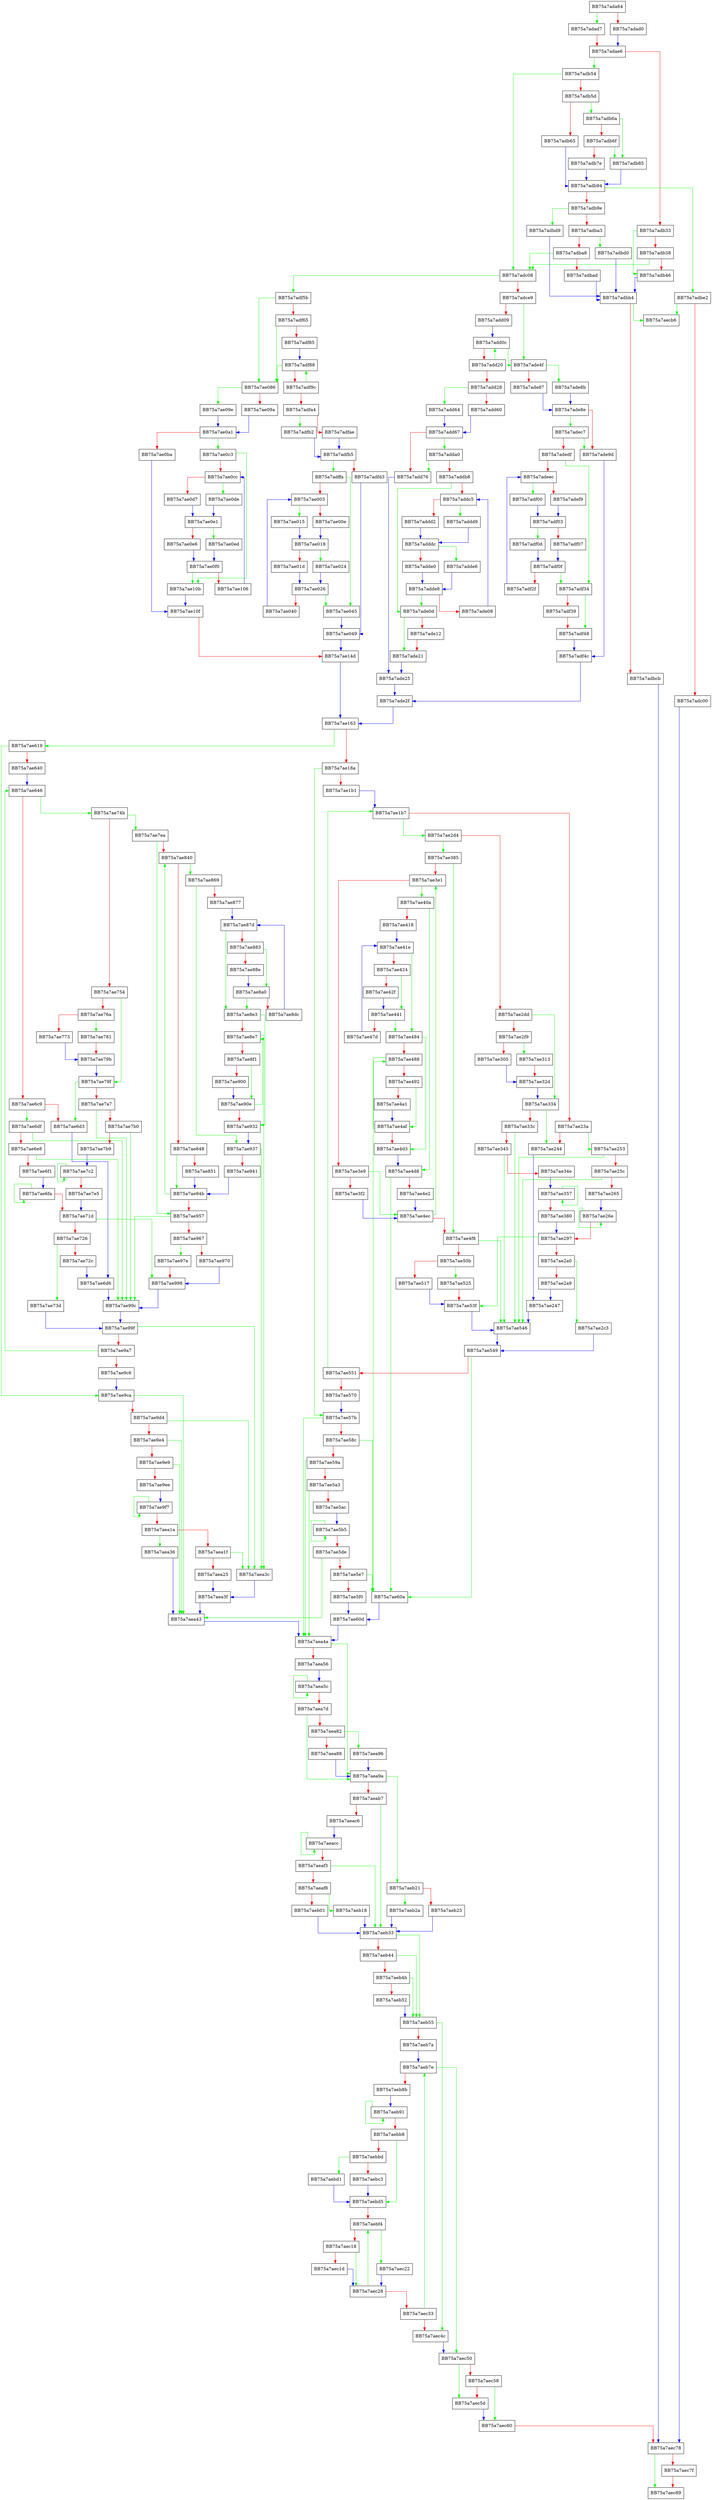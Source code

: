 digraph __acrt_fltout {
  node [shape="box"];
  graph [splines=ortho];
  BB75a7ada64 -> BB75a7adad7 [color="green"];
  BB75a7ada64 -> BB75a7adad0 [color="red"];
  BB75a7adad0 -> BB75a7adae6 [color="blue"];
  BB75a7adad7 -> BB75a7adae6 [color="red"];
  BB75a7adae6 -> BB75a7adb54 [color="green"];
  BB75a7adae6 -> BB75a7adb33 [color="red"];
  BB75a7adb33 -> BB75a7adb46 [color="green"];
  BB75a7adb33 -> BB75a7adb38 [color="red"];
  BB75a7adb38 -> BB75a7adc08 [color="green"];
  BB75a7adb38 -> BB75a7adb46 [color="red"];
  BB75a7adb46 -> BB75a7adbb4 [color="blue"];
  BB75a7adb54 -> BB75a7adc08 [color="green"];
  BB75a7adb54 -> BB75a7adb5d [color="red"];
  BB75a7adb5d -> BB75a7adb6a [color="green"];
  BB75a7adb5d -> BB75a7adb65 [color="red"];
  BB75a7adb65 -> BB75a7adb94 [color="blue"];
  BB75a7adb6a -> BB75a7adb85 [color="green"];
  BB75a7adb6a -> BB75a7adb6f [color="red"];
  BB75a7adb6f -> BB75a7adb85 [color="green"];
  BB75a7adb6f -> BB75a7adb7e [color="red"];
  BB75a7adb7e -> BB75a7adb94 [color="blue"];
  BB75a7adb85 -> BB75a7adb94 [color="blue"];
  BB75a7adb94 -> BB75a7adbe2 [color="green"];
  BB75a7adb94 -> BB75a7adb9e [color="red"];
  BB75a7adb9e -> BB75a7adbd9 [color="green"];
  BB75a7adb9e -> BB75a7adba3 [color="red"];
  BB75a7adba3 -> BB75a7adbd0 [color="green"];
  BB75a7adba3 -> BB75a7adba8 [color="red"];
  BB75a7adba8 -> BB75a7adc08 [color="green"];
  BB75a7adba8 -> BB75a7adbad [color="red"];
  BB75a7adbad -> BB75a7adbb4 [color="blue"];
  BB75a7adbb4 -> BB75a7aecb6 [color="green"];
  BB75a7adbb4 -> BB75a7adbcb [color="red"];
  BB75a7adbcb -> BB75a7aec78 [color="blue"];
  BB75a7adbd0 -> BB75a7adbb4 [color="blue"];
  BB75a7adbd9 -> BB75a7adbb4 [color="blue"];
  BB75a7adbe2 -> BB75a7aecb6 [color="green"];
  BB75a7adbe2 -> BB75a7adc00 [color="red"];
  BB75a7adc00 -> BB75a7aec78 [color="blue"];
  BB75a7adc08 -> BB75a7adf5b [color="green"];
  BB75a7adc08 -> BB75a7adce9 [color="red"];
  BB75a7adce9 -> BB75a7ade4f [color="green"];
  BB75a7adce9 -> BB75a7add09 [color="red"];
  BB75a7add09 -> BB75a7add0c [color="blue"];
  BB75a7add0c -> BB75a7ade4f [color="green"];
  BB75a7add0c -> BB75a7add20 [color="red"];
  BB75a7add20 -> BB75a7add0c [color="green"];
  BB75a7add20 -> BB75a7add28 [color="red"];
  BB75a7add28 -> BB75a7add64 [color="green"];
  BB75a7add28 -> BB75a7add60 [color="red"];
  BB75a7add60 -> BB75a7add67 [color="blue"];
  BB75a7add64 -> BB75a7add67 [color="blue"];
  BB75a7add67 -> BB75a7adda0 [color="green"];
  BB75a7add67 -> BB75a7add76 [color="red"];
  BB75a7add76 -> BB75a7ade25 [color="blue"];
  BB75a7adda0 -> BB75a7add76 [color="green"];
  BB75a7adda0 -> BB75a7addb8 [color="red"];
  BB75a7addb8 -> BB75a7ade0d [color="green"];
  BB75a7addb8 -> BB75a7addc5 [color="red"];
  BB75a7addc5 -> BB75a7addd9 [color="green"];
  BB75a7addc5 -> BB75a7addd2 [color="red"];
  BB75a7addd2 -> BB75a7adddc [color="blue"];
  BB75a7addd9 -> BB75a7adddc [color="blue"];
  BB75a7adddc -> BB75a7adde6 [color="green"];
  BB75a7adddc -> BB75a7adde0 [color="red"];
  BB75a7adde0 -> BB75a7adde8 [color="blue"];
  BB75a7adde6 -> BB75a7adde8 [color="blue"];
  BB75a7adde8 -> BB75a7ade0d [color="green"];
  BB75a7adde8 -> BB75a7ade08 [color="red"];
  BB75a7ade08 -> BB75a7addc5 [color="blue"];
  BB75a7ade0d -> BB75a7ade21 [color="green"];
  BB75a7ade0d -> BB75a7ade12 [color="red"];
  BB75a7ade12 -> BB75a7ade21 [color="red"];
  BB75a7ade21 -> BB75a7ade25 [color="blue"];
  BB75a7ade25 -> BB75a7ade2f [color="blue"];
  BB75a7ade2f -> BB75a7ae163 [color="blue"];
  BB75a7ade4f -> BB75a7ade8b [color="green"];
  BB75a7ade4f -> BB75a7ade87 [color="red"];
  BB75a7ade87 -> BB75a7ade8e [color="blue"];
  BB75a7ade8b -> BB75a7ade8e [color="blue"];
  BB75a7ade8e -> BB75a7adec7 [color="green"];
  BB75a7ade8e -> BB75a7ade9d [color="red"];
  BB75a7ade9d -> BB75a7adf4c [color="blue"];
  BB75a7adec7 -> BB75a7ade9d [color="green"];
  BB75a7adec7 -> BB75a7adedf [color="red"];
  BB75a7adedf -> BB75a7adf34 [color="green"];
  BB75a7adedf -> BB75a7adeec [color="red"];
  BB75a7adeec -> BB75a7adf00 [color="green"];
  BB75a7adeec -> BB75a7adef9 [color="red"];
  BB75a7adef9 -> BB75a7adf03 [color="blue"];
  BB75a7adf00 -> BB75a7adf03 [color="blue"];
  BB75a7adf03 -> BB75a7adf0d [color="green"];
  BB75a7adf03 -> BB75a7adf07 [color="red"];
  BB75a7adf07 -> BB75a7adf0f [color="blue"];
  BB75a7adf0d -> BB75a7adf0f [color="blue"];
  BB75a7adf0f -> BB75a7adf34 [color="green"];
  BB75a7adf0f -> BB75a7adf2f [color="red"];
  BB75a7adf2f -> BB75a7adeec [color="blue"];
  BB75a7adf34 -> BB75a7adf48 [color="green"];
  BB75a7adf34 -> BB75a7adf39 [color="red"];
  BB75a7adf39 -> BB75a7adf48 [color="red"];
  BB75a7adf48 -> BB75a7adf4c [color="blue"];
  BB75a7adf4c -> BB75a7ade2f [color="blue"];
  BB75a7adf5b -> BB75a7ae086 [color="green"];
  BB75a7adf5b -> BB75a7adf65 [color="red"];
  BB75a7adf65 -> BB75a7ae086 [color="green"];
  BB75a7adf65 -> BB75a7adf85 [color="red"];
  BB75a7adf85 -> BB75a7adf88 [color="blue"];
  BB75a7adf88 -> BB75a7ae086 [color="green"];
  BB75a7adf88 -> BB75a7adf9c [color="red"];
  BB75a7adf9c -> BB75a7adf88 [color="green"];
  BB75a7adf9c -> BB75a7adfa4 [color="red"];
  BB75a7adfa4 -> BB75a7adfb2 [color="green"];
  BB75a7adfa4 -> BB75a7adfae [color="red"];
  BB75a7adfae -> BB75a7adfb5 [color="blue"];
  BB75a7adfb2 -> BB75a7adfb5 [color="blue"];
  BB75a7adfb5 -> BB75a7adffa [color="green"];
  BB75a7adfb5 -> BB75a7adfd3 [color="red"];
  BB75a7adfd3 -> BB75a7ae049 [color="blue"];
  BB75a7adffa -> BB75a7ae045 [color="green"];
  BB75a7adffa -> BB75a7ae003 [color="red"];
  BB75a7ae003 -> BB75a7ae015 [color="green"];
  BB75a7ae003 -> BB75a7ae00e [color="red"];
  BB75a7ae00e -> BB75a7ae018 [color="blue"];
  BB75a7ae015 -> BB75a7ae018 [color="blue"];
  BB75a7ae018 -> BB75a7ae024 [color="green"];
  BB75a7ae018 -> BB75a7ae01d [color="red"];
  BB75a7ae01d -> BB75a7ae026 [color="blue"];
  BB75a7ae024 -> BB75a7ae026 [color="blue"];
  BB75a7ae026 -> BB75a7ae045 [color="green"];
  BB75a7ae026 -> BB75a7ae040 [color="red"];
  BB75a7ae040 -> BB75a7ae003 [color="blue"];
  BB75a7ae045 -> BB75a7ae049 [color="blue"];
  BB75a7ae049 -> BB75a7ae14d [color="blue"];
  BB75a7ae086 -> BB75a7ae09e [color="green"];
  BB75a7ae086 -> BB75a7ae09a [color="red"];
  BB75a7ae09a -> BB75a7ae0a1 [color="blue"];
  BB75a7ae09e -> BB75a7ae0a1 [color="blue"];
  BB75a7ae0a1 -> BB75a7ae0c3 [color="green"];
  BB75a7ae0a1 -> BB75a7ae0ba [color="red"];
  BB75a7ae0ba -> BB75a7ae10f [color="blue"];
  BB75a7ae0c3 -> BB75a7ae10b [color="green"];
  BB75a7ae0c3 -> BB75a7ae0cc [color="red"];
  BB75a7ae0cc -> BB75a7ae0de [color="green"];
  BB75a7ae0cc -> BB75a7ae0d7 [color="red"];
  BB75a7ae0d7 -> BB75a7ae0e1 [color="blue"];
  BB75a7ae0de -> BB75a7ae0e1 [color="blue"];
  BB75a7ae0e1 -> BB75a7ae0ed [color="green"];
  BB75a7ae0e1 -> BB75a7ae0e6 [color="red"];
  BB75a7ae0e6 -> BB75a7ae0f0 [color="blue"];
  BB75a7ae0ed -> BB75a7ae0f0 [color="blue"];
  BB75a7ae0f0 -> BB75a7ae10b [color="green"];
  BB75a7ae0f0 -> BB75a7ae106 [color="red"];
  BB75a7ae106 -> BB75a7ae0cc [color="blue"];
  BB75a7ae10b -> BB75a7ae10f [color="blue"];
  BB75a7ae10f -> BB75a7ae14d [color="red"];
  BB75a7ae14d -> BB75a7ae163 [color="blue"];
  BB75a7ae163 -> BB75a7ae619 [color="green"];
  BB75a7ae163 -> BB75a7ae18a [color="red"];
  BB75a7ae18a -> BB75a7ae57b [color="green"];
  BB75a7ae18a -> BB75a7ae1b1 [color="red"];
  BB75a7ae1b1 -> BB75a7ae1b7 [color="blue"];
  BB75a7ae1b7 -> BB75a7ae2d4 [color="green"];
  BB75a7ae1b7 -> BB75a7ae23a [color="red"];
  BB75a7ae23a -> BB75a7ae253 [color="green"];
  BB75a7ae23a -> BB75a7ae244 [color="red"];
  BB75a7ae244 -> BB75a7ae247 [color="blue"];
  BB75a7ae247 -> BB75a7ae546 [color="blue"];
  BB75a7ae253 -> BB75a7ae546 [color="green"];
  BB75a7ae253 -> BB75a7ae25c [color="red"];
  BB75a7ae25c -> BB75a7ae546 [color="green"];
  BB75a7ae25c -> BB75a7ae265 [color="red"];
  BB75a7ae265 -> BB75a7ae26e [color="blue"];
  BB75a7ae26e -> BB75a7ae26e [color="green"];
  BB75a7ae26e -> BB75a7ae297 [color="red"];
  BB75a7ae297 -> BB75a7ae53f [color="green"];
  BB75a7ae297 -> BB75a7ae2a0 [color="red"];
  BB75a7ae2a0 -> BB75a7ae2c3 [color="green"];
  BB75a7ae2a0 -> BB75a7ae2a9 [color="red"];
  BB75a7ae2a9 -> BB75a7ae247 [color="blue"];
  BB75a7ae2c3 -> BB75a7ae549 [color="blue"];
  BB75a7ae2d4 -> BB75a7ae385 [color="green"];
  BB75a7ae2d4 -> BB75a7ae2dd [color="red"];
  BB75a7ae2dd -> BB75a7ae334 [color="green"];
  BB75a7ae2dd -> BB75a7ae2f9 [color="red"];
  BB75a7ae2f9 -> BB75a7ae313 [color="green"];
  BB75a7ae2f9 -> BB75a7ae305 [color="red"];
  BB75a7ae305 -> BB75a7ae32d [color="blue"];
  BB75a7ae313 -> BB75a7ae32d [color="red"];
  BB75a7ae32d -> BB75a7ae334 [color="blue"];
  BB75a7ae334 -> BB75a7ae244 [color="green"];
  BB75a7ae334 -> BB75a7ae33c [color="red"];
  BB75a7ae33c -> BB75a7ae546 [color="green"];
  BB75a7ae33c -> BB75a7ae345 [color="red"];
  BB75a7ae345 -> BB75a7ae546 [color="green"];
  BB75a7ae345 -> BB75a7ae34e [color="red"];
  BB75a7ae34e -> BB75a7ae357 [color="blue"];
  BB75a7ae357 -> BB75a7ae357 [color="green"];
  BB75a7ae357 -> BB75a7ae380 [color="red"];
  BB75a7ae380 -> BB75a7ae297 [color="blue"];
  BB75a7ae385 -> BB75a7ae4f8 [color="green"];
  BB75a7ae385 -> BB75a7ae3e1 [color="red"];
  BB75a7ae3e1 -> BB75a7ae40a [color="green"];
  BB75a7ae3e1 -> BB75a7ae3e9 [color="red"];
  BB75a7ae3e9 -> BB75a7ae4ec [color="green"];
  BB75a7ae3e9 -> BB75a7ae3f2 [color="red"];
  BB75a7ae3f2 -> BB75a7ae4ec [color="blue"];
  BB75a7ae40a -> BB75a7ae4d8 [color="green"];
  BB75a7ae40a -> BB75a7ae418 [color="red"];
  BB75a7ae418 -> BB75a7ae41e [color="blue"];
  BB75a7ae41e -> BB75a7ae484 [color="green"];
  BB75a7ae41e -> BB75a7ae424 [color="red"];
  BB75a7ae424 -> BB75a7ae441 [color="green"];
  BB75a7ae424 -> BB75a7ae42f [color="red"];
  BB75a7ae42f -> BB75a7ae441 [color="blue"];
  BB75a7ae441 -> BB75a7ae484 [color="green"];
  BB75a7ae441 -> BB75a7ae47d [color="red"];
  BB75a7ae47d -> BB75a7ae41e [color="blue"];
  BB75a7ae484 -> BB75a7ae4d3 [color="green"];
  BB75a7ae484 -> BB75a7ae488 [color="red"];
  BB75a7ae488 -> BB75a7ae60a [color="green"];
  BB75a7ae488 -> BB75a7ae492 [color="red"];
  BB75a7ae492 -> BB75a7ae4af [color="green"];
  BB75a7ae492 -> BB75a7ae4a1 [color="red"];
  BB75a7ae4a1 -> BB75a7ae4af [color="blue"];
  BB75a7ae4af -> BB75a7ae488 [color="green"];
  BB75a7ae4af -> BB75a7ae4d3 [color="red"];
  BB75a7ae4d3 -> BB75a7ae4d8 [color="blue"];
  BB75a7ae4d8 -> BB75a7ae60a [color="green"];
  BB75a7ae4d8 -> BB75a7ae4e2 [color="red"];
  BB75a7ae4e2 -> BB75a7ae4ec [color="blue"];
  BB75a7ae4ec -> BB75a7ae3e1 [color="green"];
  BB75a7ae4ec -> BB75a7ae4f8 [color="red"];
  BB75a7ae4f8 -> BB75a7ae546 [color="green"];
  BB75a7ae4f8 -> BB75a7ae50b [color="red"];
  BB75a7ae50b -> BB75a7ae525 [color="green"];
  BB75a7ae50b -> BB75a7ae517 [color="red"];
  BB75a7ae517 -> BB75a7ae53f [color="blue"];
  BB75a7ae525 -> BB75a7ae53f [color="red"];
  BB75a7ae53f -> BB75a7ae546 [color="blue"];
  BB75a7ae546 -> BB75a7ae549 [color="blue"];
  BB75a7ae549 -> BB75a7ae60a [color="green"];
  BB75a7ae549 -> BB75a7ae551 [color="red"];
  BB75a7ae551 -> BB75a7ae1b7 [color="green"];
  BB75a7ae551 -> BB75a7ae570 [color="red"];
  BB75a7ae570 -> BB75a7ae57b [color="blue"];
  BB75a7ae57b -> BB75a7aea4a [color="green"];
  BB75a7ae57b -> BB75a7ae58c [color="red"];
  BB75a7ae58c -> BB75a7ae60a [color="green"];
  BB75a7ae58c -> BB75a7ae59a [color="red"];
  BB75a7ae59a -> BB75a7aea4a [color="green"];
  BB75a7ae59a -> BB75a7ae5a3 [color="red"];
  BB75a7ae5a3 -> BB75a7aea4a [color="green"];
  BB75a7ae5a3 -> BB75a7ae5ac [color="red"];
  BB75a7ae5ac -> BB75a7ae5b5 [color="blue"];
  BB75a7ae5b5 -> BB75a7ae5b5 [color="green"];
  BB75a7ae5b5 -> BB75a7ae5de [color="red"];
  BB75a7ae5de -> BB75a7aea43 [color="green"];
  BB75a7ae5de -> BB75a7ae5e7 [color="red"];
  BB75a7ae5e7 -> BB75a7ae60a [color="green"];
  BB75a7ae5e7 -> BB75a7ae5f0 [color="red"];
  BB75a7ae5f0 -> BB75a7ae60d [color="blue"];
  BB75a7ae60a -> BB75a7ae60d [color="blue"];
  BB75a7ae60d -> BB75a7aea4a [color="blue"];
  BB75a7ae619 -> BB75a7ae9ca [color="green"];
  BB75a7ae619 -> BB75a7ae640 [color="red"];
  BB75a7ae640 -> BB75a7ae646 [color="blue"];
  BB75a7ae646 -> BB75a7ae74b [color="green"];
  BB75a7ae646 -> BB75a7ae6c9 [color="red"];
  BB75a7ae6c9 -> BB75a7ae6df [color="green"];
  BB75a7ae6c9 -> BB75a7ae6d3 [color="red"];
  BB75a7ae6d3 -> BB75a7ae6d6 [color="blue"];
  BB75a7ae6d6 -> BB75a7ae99c [color="blue"];
  BB75a7ae6df -> BB75a7ae99c [color="green"];
  BB75a7ae6df -> BB75a7ae6e8 [color="red"];
  BB75a7ae6e8 -> BB75a7ae99c [color="green"];
  BB75a7ae6e8 -> BB75a7ae6f1 [color="red"];
  BB75a7ae6f1 -> BB75a7ae6fa [color="blue"];
  BB75a7ae6fa -> BB75a7ae6fa [color="green"];
  BB75a7ae6fa -> BB75a7ae71d [color="red"];
  BB75a7ae71d -> BB75a7ae998 [color="green"];
  BB75a7ae71d -> BB75a7ae726 [color="red"];
  BB75a7ae726 -> BB75a7ae73d [color="green"];
  BB75a7ae726 -> BB75a7ae72c [color="red"];
  BB75a7ae72c -> BB75a7ae6d6 [color="blue"];
  BB75a7ae73d -> BB75a7ae99f [color="blue"];
  BB75a7ae74b -> BB75a7ae7ea [color="green"];
  BB75a7ae74b -> BB75a7ae754 [color="red"];
  BB75a7ae754 -> BB75a7ae79f [color="green"];
  BB75a7ae754 -> BB75a7ae76a [color="red"];
  BB75a7ae76a -> BB75a7ae781 [color="green"];
  BB75a7ae76a -> BB75a7ae773 [color="red"];
  BB75a7ae773 -> BB75a7ae79b [color="blue"];
  BB75a7ae781 -> BB75a7ae79b [color="red"];
  BB75a7ae79b -> BB75a7ae79f [color="blue"];
  BB75a7ae79f -> BB75a7ae6d3 [color="green"];
  BB75a7ae79f -> BB75a7ae7a7 [color="red"];
  BB75a7ae7a7 -> BB75a7ae99c [color="green"];
  BB75a7ae7a7 -> BB75a7ae7b0 [color="red"];
  BB75a7ae7b0 -> BB75a7ae99c [color="green"];
  BB75a7ae7b0 -> BB75a7ae7b9 [color="red"];
  BB75a7ae7b9 -> BB75a7ae7c2 [color="blue"];
  BB75a7ae7c2 -> BB75a7ae7c2 [color="green"];
  BB75a7ae7c2 -> BB75a7ae7e5 [color="red"];
  BB75a7ae7e5 -> BB75a7ae71d [color="blue"];
  BB75a7ae7ea -> BB75a7ae957 [color="green"];
  BB75a7ae7ea -> BB75a7ae840 [color="red"];
  BB75a7ae840 -> BB75a7ae869 [color="green"];
  BB75a7ae840 -> BB75a7ae848 [color="red"];
  BB75a7ae848 -> BB75a7ae94b [color="green"];
  BB75a7ae848 -> BB75a7ae851 [color="red"];
  BB75a7ae851 -> BB75a7ae94b [color="blue"];
  BB75a7ae869 -> BB75a7ae937 [color="green"];
  BB75a7ae869 -> BB75a7ae877 [color="red"];
  BB75a7ae877 -> BB75a7ae87d [color="blue"];
  BB75a7ae87d -> BB75a7ae8e3 [color="green"];
  BB75a7ae87d -> BB75a7ae883 [color="red"];
  BB75a7ae883 -> BB75a7ae8a0 [color="green"];
  BB75a7ae883 -> BB75a7ae88e [color="red"];
  BB75a7ae88e -> BB75a7ae8a0 [color="blue"];
  BB75a7ae8a0 -> BB75a7ae8e3 [color="green"];
  BB75a7ae8a0 -> BB75a7ae8dc [color="red"];
  BB75a7ae8dc -> BB75a7ae87d [color="blue"];
  BB75a7ae8e3 -> BB75a7ae932 [color="green"];
  BB75a7ae8e3 -> BB75a7ae8e7 [color="red"];
  BB75a7ae8e7 -> BB75a7aea3c [color="green"];
  BB75a7ae8e7 -> BB75a7ae8f1 [color="red"];
  BB75a7ae8f1 -> BB75a7ae90e [color="green"];
  BB75a7ae8f1 -> BB75a7ae900 [color="red"];
  BB75a7ae900 -> BB75a7ae90e [color="blue"];
  BB75a7ae90e -> BB75a7ae8e7 [color="green"];
  BB75a7ae90e -> BB75a7ae932 [color="red"];
  BB75a7ae932 -> BB75a7ae937 [color="blue"];
  BB75a7ae937 -> BB75a7aea3c [color="green"];
  BB75a7ae937 -> BB75a7ae941 [color="red"];
  BB75a7ae941 -> BB75a7ae94b [color="blue"];
  BB75a7ae94b -> BB75a7ae840 [color="green"];
  BB75a7ae94b -> BB75a7ae957 [color="red"];
  BB75a7ae957 -> BB75a7ae99c [color="green"];
  BB75a7ae957 -> BB75a7ae967 [color="red"];
  BB75a7ae967 -> BB75a7ae97e [color="green"];
  BB75a7ae967 -> BB75a7ae970 [color="red"];
  BB75a7ae970 -> BB75a7ae998 [color="blue"];
  BB75a7ae97e -> BB75a7ae998 [color="red"];
  BB75a7ae998 -> BB75a7ae99c [color="blue"];
  BB75a7ae99c -> BB75a7ae99f [color="blue"];
  BB75a7ae99f -> BB75a7aea3c [color="green"];
  BB75a7ae99f -> BB75a7ae9a7 [color="red"];
  BB75a7ae9a7 -> BB75a7ae646 [color="green"];
  BB75a7ae9a7 -> BB75a7ae9c6 [color="red"];
  BB75a7ae9c6 -> BB75a7ae9ca [color="blue"];
  BB75a7ae9ca -> BB75a7aea43 [color="green"];
  BB75a7ae9ca -> BB75a7ae9d4 [color="red"];
  BB75a7ae9d4 -> BB75a7aea3c [color="green"];
  BB75a7ae9d4 -> BB75a7ae9e4 [color="red"];
  BB75a7ae9e4 -> BB75a7aea43 [color="green"];
  BB75a7ae9e4 -> BB75a7ae9e9 [color="red"];
  BB75a7ae9e9 -> BB75a7aea43 [color="green"];
  BB75a7ae9e9 -> BB75a7ae9ee [color="red"];
  BB75a7ae9ee -> BB75a7ae9f7 [color="blue"];
  BB75a7ae9f7 -> BB75a7ae9f7 [color="green"];
  BB75a7ae9f7 -> BB75a7aea1a [color="red"];
  BB75a7aea1a -> BB75a7aea36 [color="green"];
  BB75a7aea1a -> BB75a7aea1f [color="red"];
  BB75a7aea1f -> BB75a7aea3c [color="green"];
  BB75a7aea1f -> BB75a7aea25 [color="red"];
  BB75a7aea25 -> BB75a7aea3f [color="blue"];
  BB75a7aea36 -> BB75a7aea43 [color="blue"];
  BB75a7aea3c -> BB75a7aea3f [color="blue"];
  BB75a7aea3f -> BB75a7aea43 [color="blue"];
  BB75a7aea43 -> BB75a7aea4a [color="blue"];
  BB75a7aea4a -> BB75a7aea9a [color="green"];
  BB75a7aea4a -> BB75a7aea56 [color="red"];
  BB75a7aea56 -> BB75a7aea5c [color="blue"];
  BB75a7aea5c -> BB75a7aea5c [color="green"];
  BB75a7aea5c -> BB75a7aea7d [color="red"];
  BB75a7aea7d -> BB75a7aea9a [color="green"];
  BB75a7aea7d -> BB75a7aea82 [color="red"];
  BB75a7aea82 -> BB75a7aea96 [color="green"];
  BB75a7aea82 -> BB75a7aea88 [color="red"];
  BB75a7aea88 -> BB75a7aea9a [color="blue"];
  BB75a7aea96 -> BB75a7aea9a [color="blue"];
  BB75a7aea9a -> BB75a7aeb21 [color="green"];
  BB75a7aea9a -> BB75a7aeab7 [color="red"];
  BB75a7aeab7 -> BB75a7aeb33 [color="green"];
  BB75a7aeab7 -> BB75a7aeac6 [color="red"];
  BB75a7aeac6 -> BB75a7aeacc [color="blue"];
  BB75a7aeacc -> BB75a7aeacc [color="green"];
  BB75a7aeacc -> BB75a7aeaf3 [color="red"];
  BB75a7aeaf3 -> BB75a7aeb33 [color="green"];
  BB75a7aeaf3 -> BB75a7aeaf8 [color="red"];
  BB75a7aeaf8 -> BB75a7aeb18 [color="green"];
  BB75a7aeaf8 -> BB75a7aeb01 [color="red"];
  BB75a7aeb01 -> BB75a7aeb33 [color="blue"];
  BB75a7aeb18 -> BB75a7aeb33 [color="blue"];
  BB75a7aeb21 -> BB75a7aeb2a [color="green"];
  BB75a7aeb21 -> BB75a7aeb25 [color="red"];
  BB75a7aeb25 -> BB75a7aeb33 [color="blue"];
  BB75a7aeb2a -> BB75a7aeb33 [color="blue"];
  BB75a7aeb33 -> BB75a7aeb55 [color="green"];
  BB75a7aeb33 -> BB75a7aeb44 [color="red"];
  BB75a7aeb44 -> BB75a7aeb55 [color="green"];
  BB75a7aeb44 -> BB75a7aeb4b [color="red"];
  BB75a7aeb4b -> BB75a7aeb55 [color="green"];
  BB75a7aeb4b -> BB75a7aeb52 [color="red"];
  BB75a7aeb52 -> BB75a7aeb55 [color="blue"];
  BB75a7aeb55 -> BB75a7aec4c [color="green"];
  BB75a7aeb55 -> BB75a7aeb7a [color="red"];
  BB75a7aeb7a -> BB75a7aeb7e [color="blue"];
  BB75a7aeb7e -> BB75a7aec50 [color="green"];
  BB75a7aeb7e -> BB75a7aeb8b [color="red"];
  BB75a7aeb8b -> BB75a7aeb91 [color="blue"];
  BB75a7aeb91 -> BB75a7aeb91 [color="green"];
  BB75a7aeb91 -> BB75a7aebb8 [color="red"];
  BB75a7aebb8 -> BB75a7aebd5 [color="green"];
  BB75a7aebb8 -> BB75a7aebbd [color="red"];
  BB75a7aebbd -> BB75a7aebd1 [color="green"];
  BB75a7aebbd -> BB75a7aebc3 [color="red"];
  BB75a7aebc3 -> BB75a7aebd5 [color="blue"];
  BB75a7aebd1 -> BB75a7aebd5 [color="blue"];
  BB75a7aebd5 -> BB75a7aebf4 [color="red"];
  BB75a7aebf4 -> BB75a7aec22 [color="green"];
  BB75a7aebf4 -> BB75a7aec18 [color="red"];
  BB75a7aec18 -> BB75a7aec28 [color="green"];
  BB75a7aec18 -> BB75a7aec1d [color="red"];
  BB75a7aec1d -> BB75a7aec28 [color="blue"];
  BB75a7aec22 -> BB75a7aec28 [color="blue"];
  BB75a7aec28 -> BB75a7aebf4 [color="green"];
  BB75a7aec28 -> BB75a7aec33 [color="red"];
  BB75a7aec33 -> BB75a7aeb7e [color="green"];
  BB75a7aec33 -> BB75a7aec4c [color="red"];
  BB75a7aec4c -> BB75a7aec50 [color="blue"];
  BB75a7aec50 -> BB75a7aec5d [color="green"];
  BB75a7aec50 -> BB75a7aec58 [color="red"];
  BB75a7aec58 -> BB75a7aec60 [color="green"];
  BB75a7aec58 -> BB75a7aec5d [color="red"];
  BB75a7aec5d -> BB75a7aec60 [color="blue"];
  BB75a7aec60 -> BB75a7aec78 [color="red"];
  BB75a7aec78 -> BB75a7aec89 [color="green"];
  BB75a7aec78 -> BB75a7aec7f [color="red"];
  BB75a7aec7f -> BB75a7aec89 [color="red"];
}